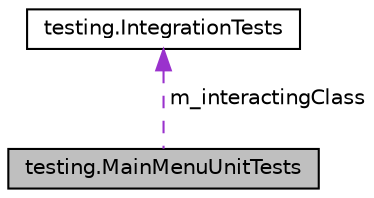 digraph "testing.MainMenuUnitTests"
{
  edge [fontname="Helvetica",fontsize="10",labelfontname="Helvetica",labelfontsize="10"];
  node [fontname="Helvetica",fontsize="10",shape=record];
  Node1 [label="testing.MainMenuUnitTests",height=0.2,width=0.4,color="black", fillcolor="grey75", style="filled", fontcolor="black"];
  Node2 -> Node1 [dir="back",color="darkorchid3",fontsize="10",style="dashed",label=" m_interactingClass" ,fontname="Helvetica"];
  Node2 [label="testing.IntegrationTests",height=0.2,width=0.4,color="black", fillcolor="white", style="filled",URL="$classtesting_1_1_integration_tests.html",tooltip="integration testing "];
}
